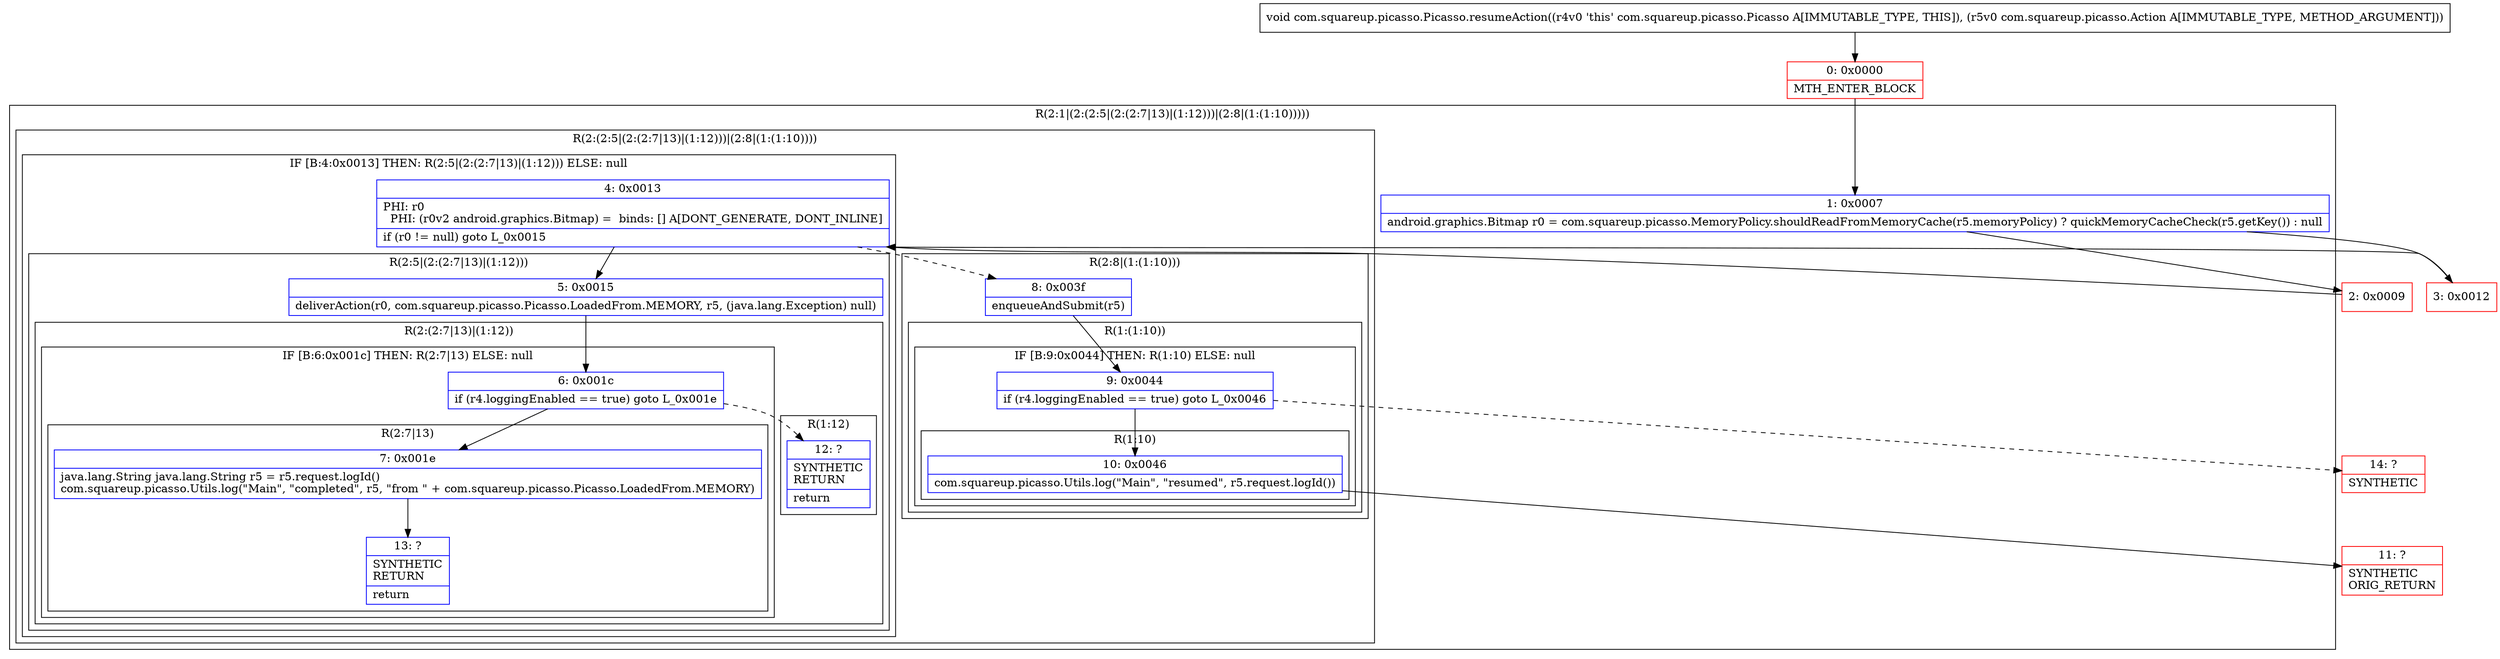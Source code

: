 digraph "CFG forcom.squareup.picasso.Picasso.resumeAction(Lcom\/squareup\/picasso\/Action;)V" {
subgraph cluster_Region_1863246127 {
label = "R(2:1|(2:(2:5|(2:(2:7|13)|(1:12)))|(2:8|(1:(1:10)))))";
node [shape=record,color=blue];
Node_1 [shape=record,label="{1\:\ 0x0007|android.graphics.Bitmap r0 = com.squareup.picasso.MemoryPolicy.shouldReadFromMemoryCache(r5.memoryPolicy) ? quickMemoryCacheCheck(r5.getKey()) : null\l}"];
subgraph cluster_Region_436113779 {
label = "R(2:(2:5|(2:(2:7|13)|(1:12)))|(2:8|(1:(1:10))))";
node [shape=record,color=blue];
subgraph cluster_IfRegion_2106605662 {
label = "IF [B:4:0x0013] THEN: R(2:5|(2:(2:7|13)|(1:12))) ELSE: null";
node [shape=record,color=blue];
Node_4 [shape=record,label="{4\:\ 0x0013|PHI: r0 \l  PHI: (r0v2 android.graphics.Bitmap) =  binds: [] A[DONT_GENERATE, DONT_INLINE]\l|if (r0 != null) goto L_0x0015\l}"];
subgraph cluster_Region_819945063 {
label = "R(2:5|(2:(2:7|13)|(1:12)))";
node [shape=record,color=blue];
Node_5 [shape=record,label="{5\:\ 0x0015|deliverAction(r0, com.squareup.picasso.Picasso.LoadedFrom.MEMORY, r5, (java.lang.Exception) null)\l}"];
subgraph cluster_Region_201107595 {
label = "R(2:(2:7|13)|(1:12))";
node [shape=record,color=blue];
subgraph cluster_IfRegion_16518785 {
label = "IF [B:6:0x001c] THEN: R(2:7|13) ELSE: null";
node [shape=record,color=blue];
Node_6 [shape=record,label="{6\:\ 0x001c|if (r4.loggingEnabled == true) goto L_0x001e\l}"];
subgraph cluster_Region_426710785 {
label = "R(2:7|13)";
node [shape=record,color=blue];
Node_7 [shape=record,label="{7\:\ 0x001e|java.lang.String java.lang.String r5 = r5.request.logId()\lcom.squareup.picasso.Utils.log(\"Main\", \"completed\", r5, \"from \" + com.squareup.picasso.Picasso.LoadedFrom.MEMORY)\l}"];
Node_13 [shape=record,label="{13\:\ ?|SYNTHETIC\lRETURN\l|return\l}"];
}
}
subgraph cluster_Region_596733213 {
label = "R(1:12)";
node [shape=record,color=blue];
Node_12 [shape=record,label="{12\:\ ?|SYNTHETIC\lRETURN\l|return\l}"];
}
}
}
}
subgraph cluster_Region_1317606677 {
label = "R(2:8|(1:(1:10)))";
node [shape=record,color=blue];
Node_8 [shape=record,label="{8\:\ 0x003f|enqueueAndSubmit(r5)\l}"];
subgraph cluster_Region_551507135 {
label = "R(1:(1:10))";
node [shape=record,color=blue];
subgraph cluster_IfRegion_1077399075 {
label = "IF [B:9:0x0044] THEN: R(1:10) ELSE: null";
node [shape=record,color=blue];
Node_9 [shape=record,label="{9\:\ 0x0044|if (r4.loggingEnabled == true) goto L_0x0046\l}"];
subgraph cluster_Region_1751558845 {
label = "R(1:10)";
node [shape=record,color=blue];
Node_10 [shape=record,label="{10\:\ 0x0046|com.squareup.picasso.Utils.log(\"Main\", \"resumed\", r5.request.logId())\l}"];
}
}
}
}
}
}
Node_0 [shape=record,color=red,label="{0\:\ 0x0000|MTH_ENTER_BLOCK\l}"];
Node_2 [shape=record,color=red,label="{2\:\ 0x0009}"];
Node_3 [shape=record,color=red,label="{3\:\ 0x0012}"];
Node_11 [shape=record,color=red,label="{11\:\ ?|SYNTHETIC\lORIG_RETURN\l}"];
Node_14 [shape=record,color=red,label="{14\:\ ?|SYNTHETIC\l}"];
MethodNode[shape=record,label="{void com.squareup.picasso.Picasso.resumeAction((r4v0 'this' com.squareup.picasso.Picasso A[IMMUTABLE_TYPE, THIS]), (r5v0 com.squareup.picasso.Action A[IMMUTABLE_TYPE, METHOD_ARGUMENT])) }"];
MethodNode -> Node_0;
Node_1 -> Node_2;
Node_1 -> Node_3;
Node_4 -> Node_5;
Node_4 -> Node_8[style=dashed];
Node_5 -> Node_6;
Node_6 -> Node_7;
Node_6 -> Node_12[style=dashed];
Node_7 -> Node_13;
Node_8 -> Node_9;
Node_9 -> Node_10;
Node_9 -> Node_14[style=dashed];
Node_10 -> Node_11;
Node_0 -> Node_1;
Node_2 -> Node_4;
Node_3 -> Node_4;
}

